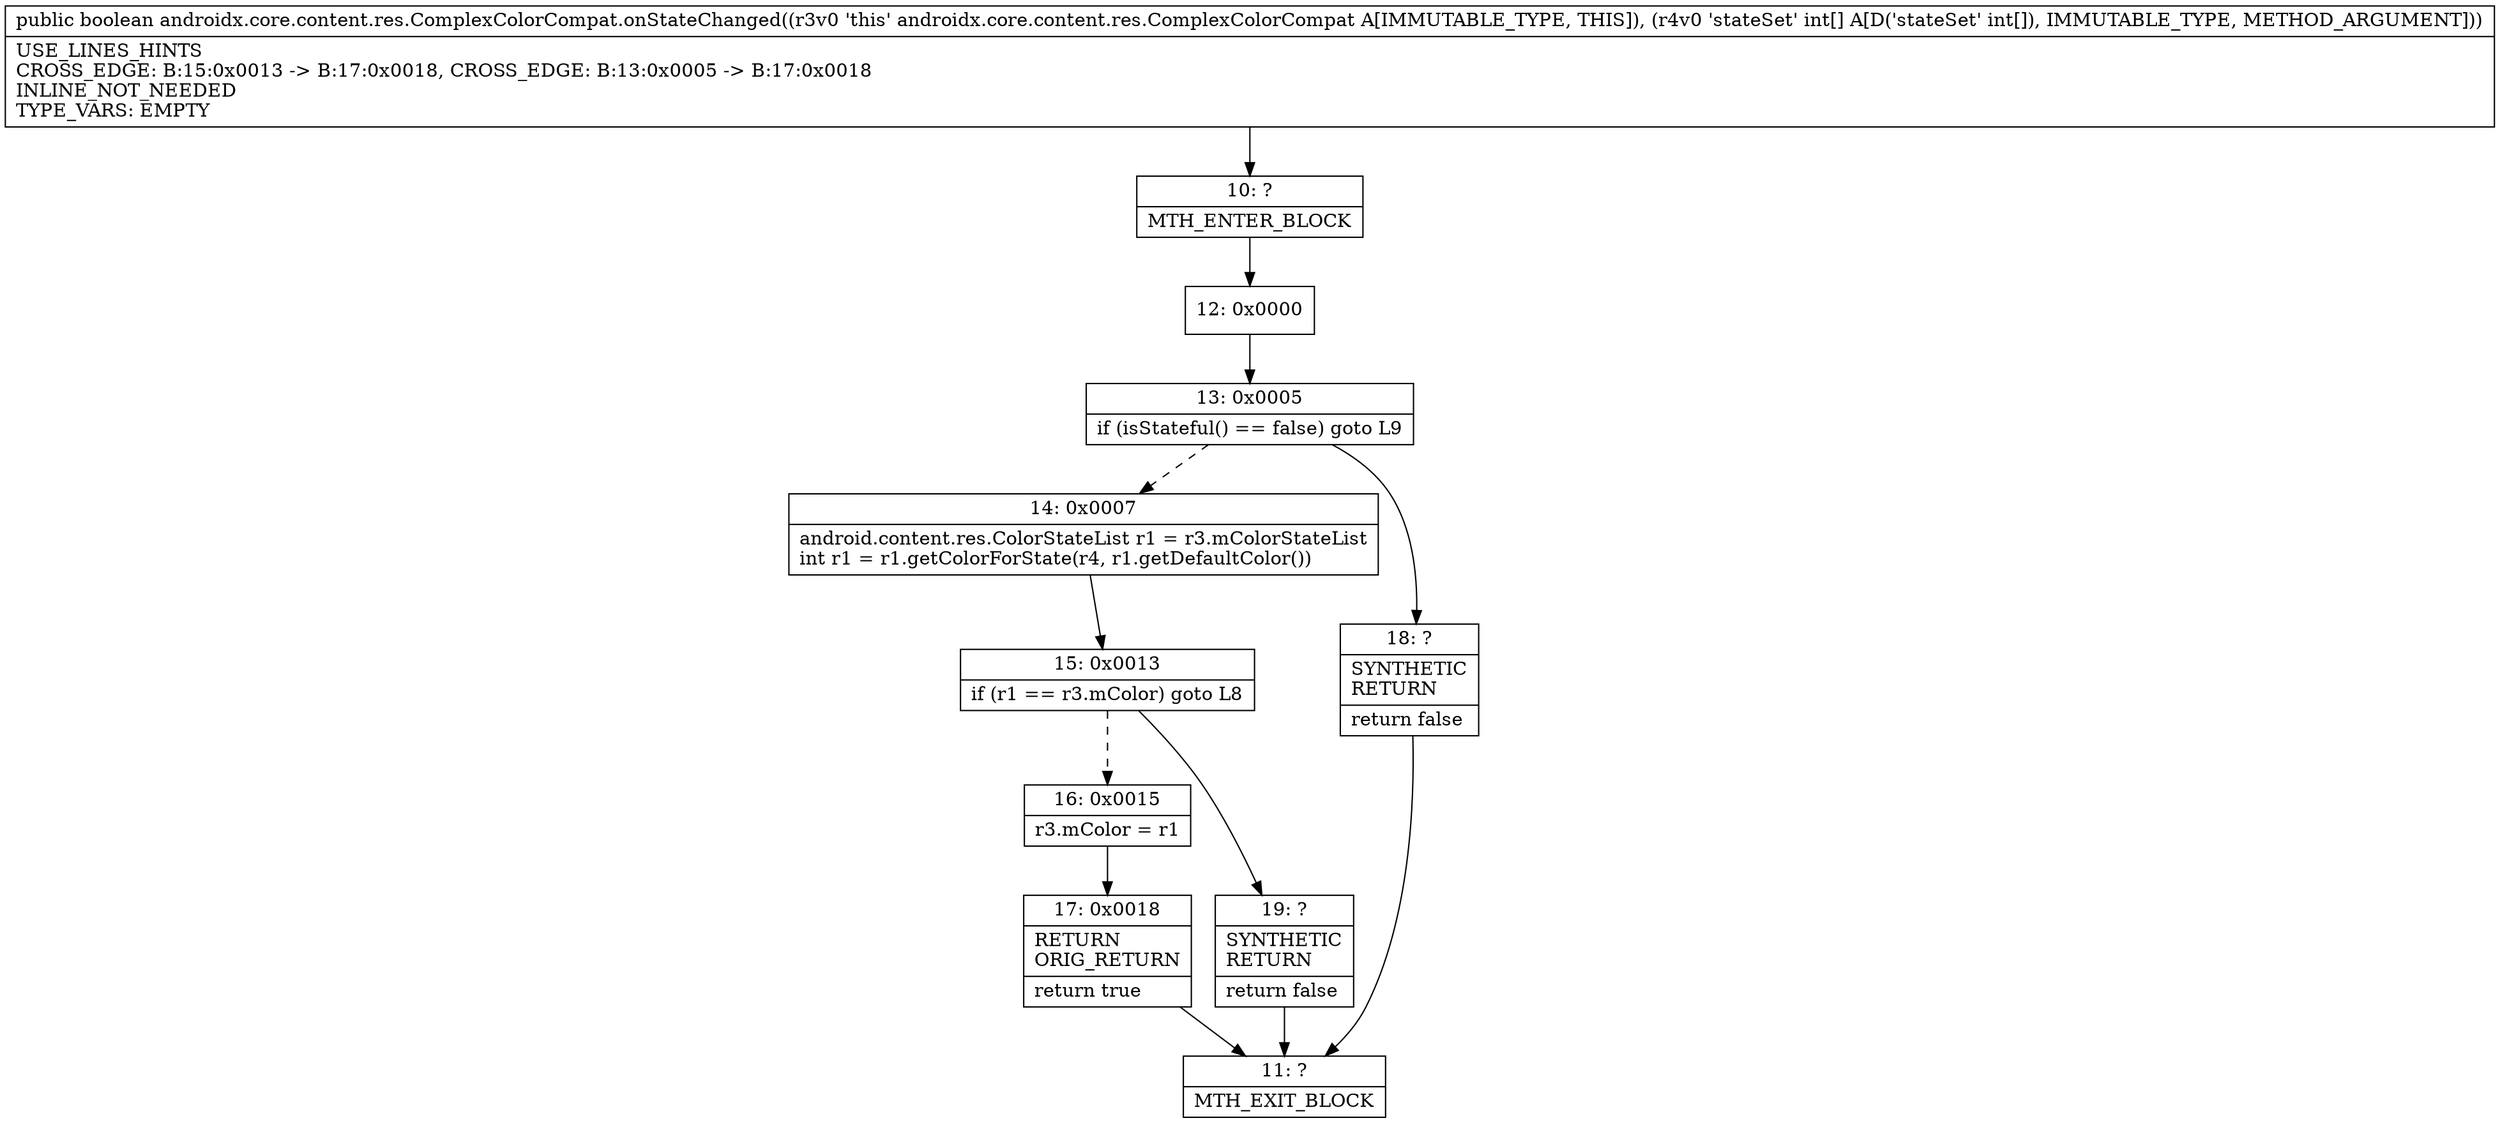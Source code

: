 digraph "CFG forandroidx.core.content.res.ComplexColorCompat.onStateChanged([I)Z" {
Node_10 [shape=record,label="{10\:\ ?|MTH_ENTER_BLOCK\l}"];
Node_12 [shape=record,label="{12\:\ 0x0000}"];
Node_13 [shape=record,label="{13\:\ 0x0005|if (isStateful() == false) goto L9\l}"];
Node_14 [shape=record,label="{14\:\ 0x0007|android.content.res.ColorStateList r1 = r3.mColorStateList\lint r1 = r1.getColorForState(r4, r1.getDefaultColor())\l}"];
Node_15 [shape=record,label="{15\:\ 0x0013|if (r1 == r3.mColor) goto L8\l}"];
Node_16 [shape=record,label="{16\:\ 0x0015|r3.mColor = r1\l}"];
Node_17 [shape=record,label="{17\:\ 0x0018|RETURN\lORIG_RETURN\l|return true\l}"];
Node_11 [shape=record,label="{11\:\ ?|MTH_EXIT_BLOCK\l}"];
Node_19 [shape=record,label="{19\:\ ?|SYNTHETIC\lRETURN\l|return false\l}"];
Node_18 [shape=record,label="{18\:\ ?|SYNTHETIC\lRETURN\l|return false\l}"];
MethodNode[shape=record,label="{public boolean androidx.core.content.res.ComplexColorCompat.onStateChanged((r3v0 'this' androidx.core.content.res.ComplexColorCompat A[IMMUTABLE_TYPE, THIS]), (r4v0 'stateSet' int[] A[D('stateSet' int[]), IMMUTABLE_TYPE, METHOD_ARGUMENT]))  | USE_LINES_HINTS\lCROSS_EDGE: B:15:0x0013 \-\> B:17:0x0018, CROSS_EDGE: B:13:0x0005 \-\> B:17:0x0018\lINLINE_NOT_NEEDED\lTYPE_VARS: EMPTY\l}"];
MethodNode -> Node_10;Node_10 -> Node_12;
Node_12 -> Node_13;
Node_13 -> Node_14[style=dashed];
Node_13 -> Node_18;
Node_14 -> Node_15;
Node_15 -> Node_16[style=dashed];
Node_15 -> Node_19;
Node_16 -> Node_17;
Node_17 -> Node_11;
Node_19 -> Node_11;
Node_18 -> Node_11;
}

